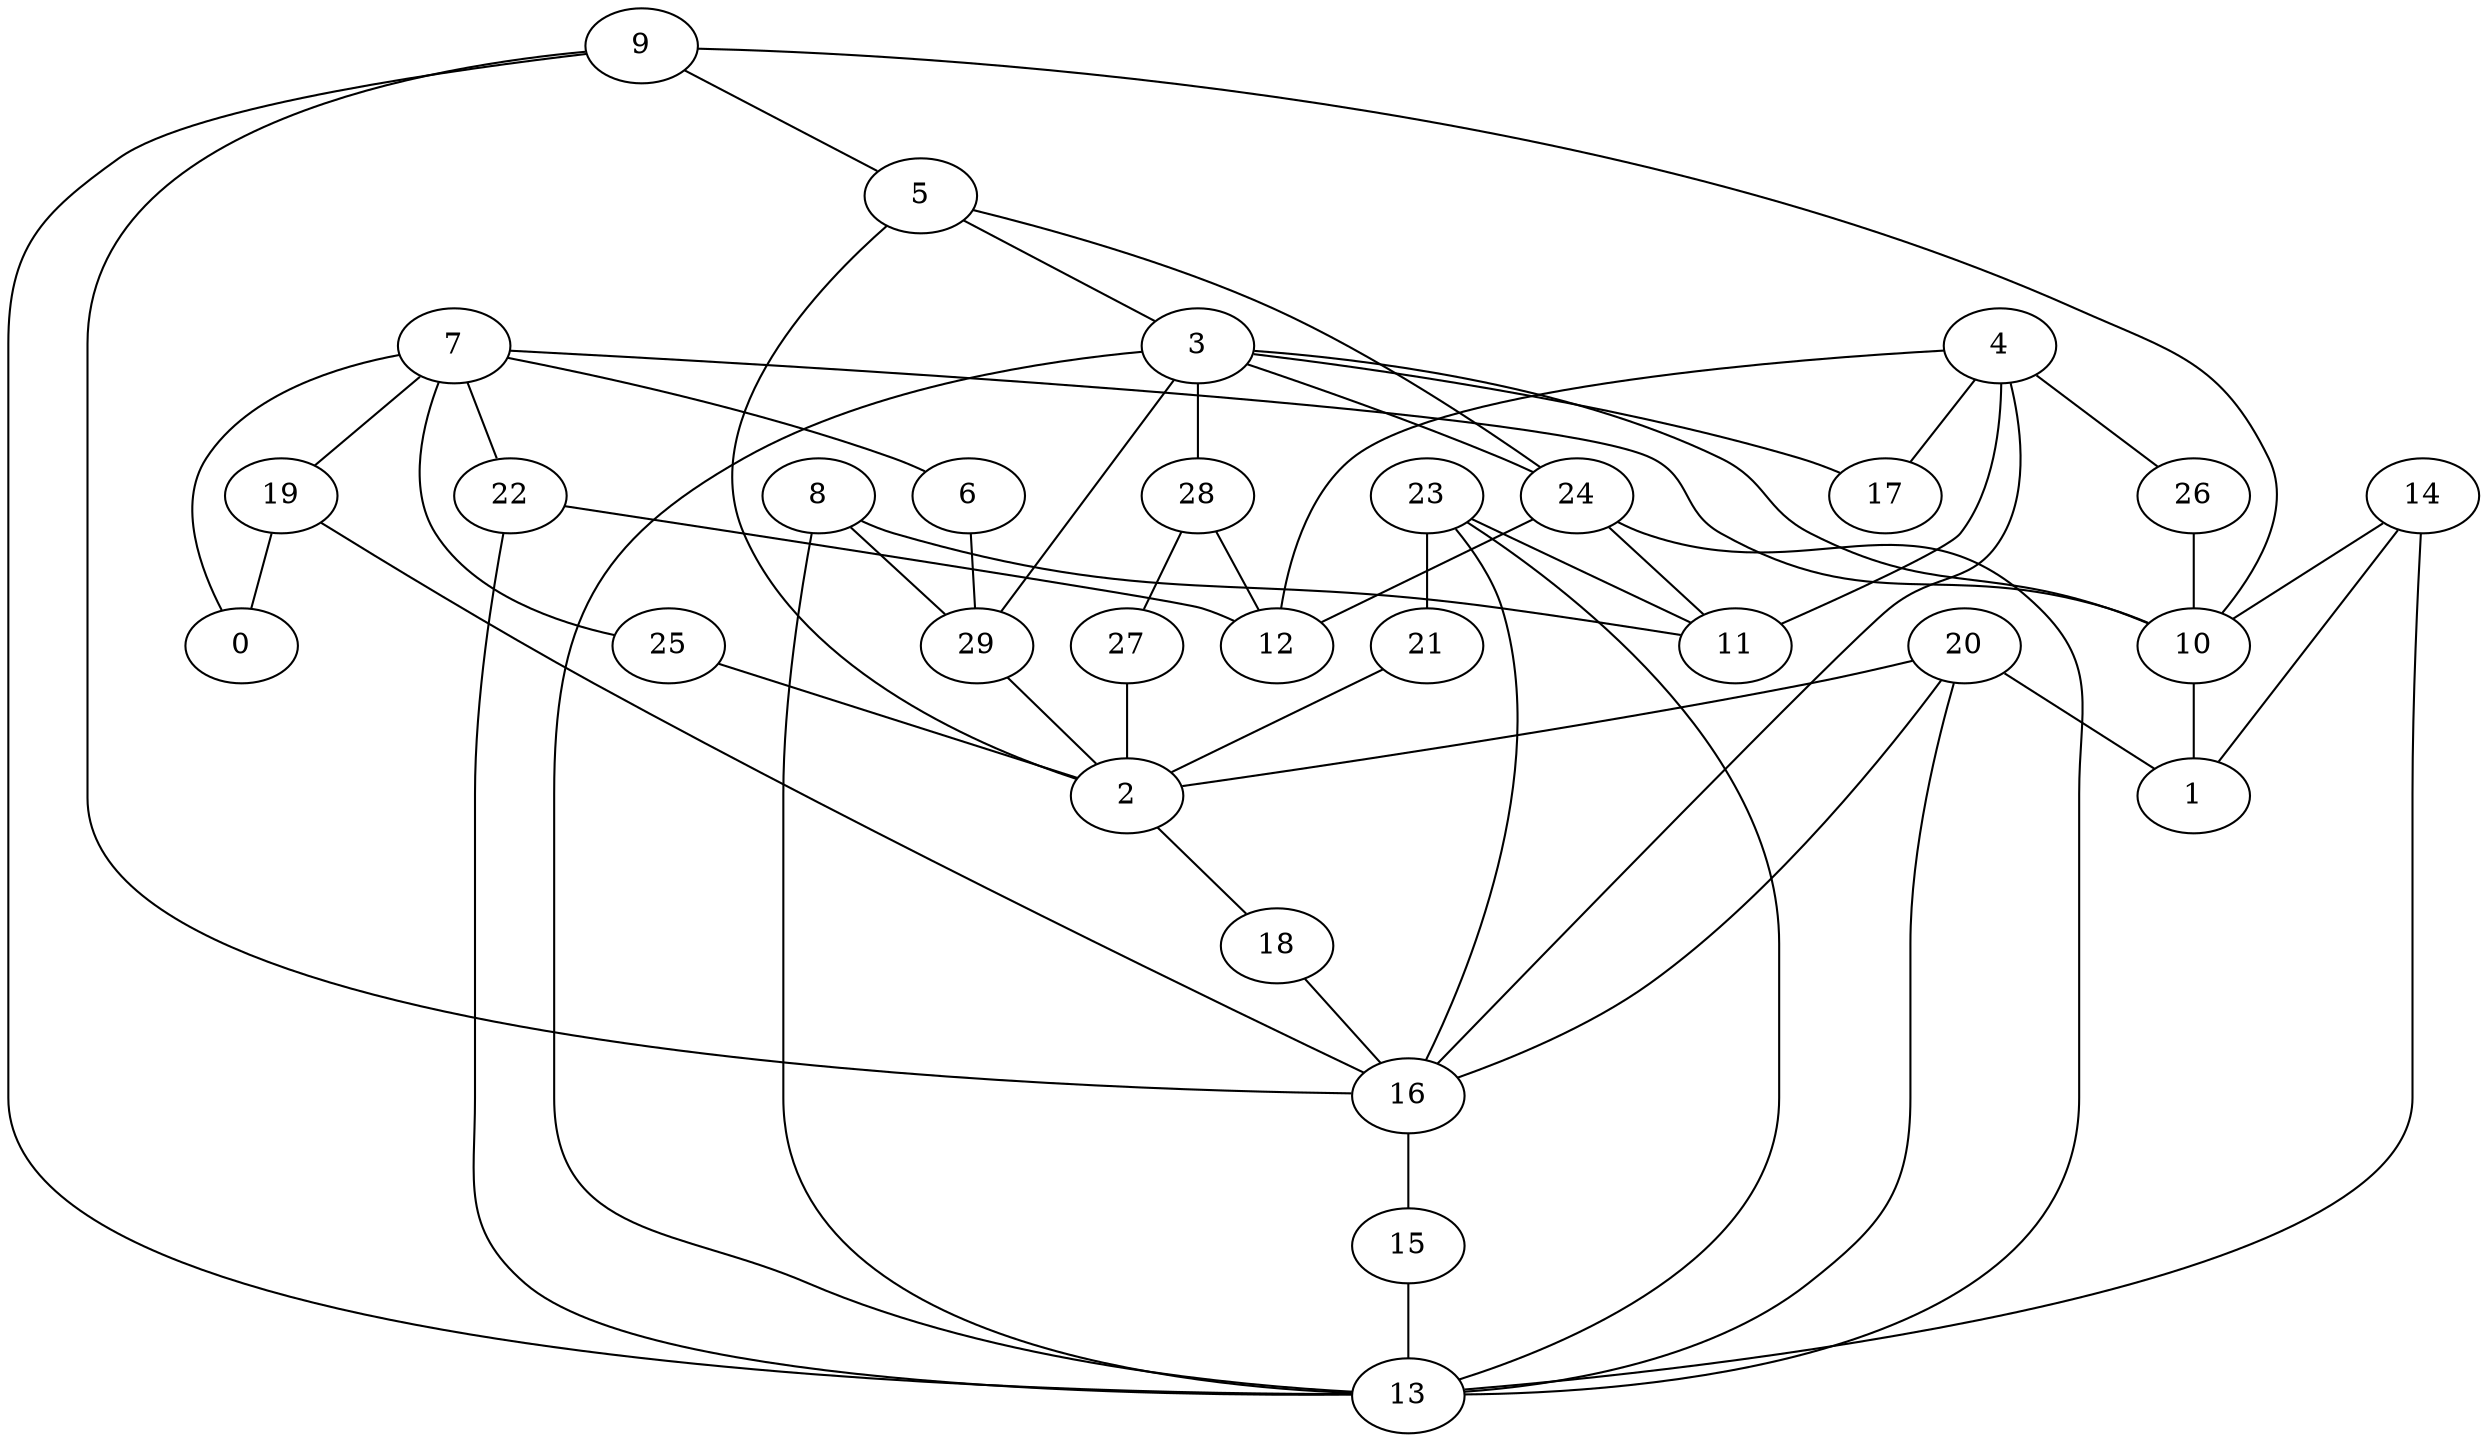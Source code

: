 digraph GG_graph {

subgraph G_graph {
edge [color = black]
"16" -> "15" [dir = none]
"27" -> "2" [dir = none]
"9" -> "10" [dir = none]
"9" -> "5" [dir = none]
"9" -> "13" [dir = none]
"9" -> "16" [dir = none]
"22" -> "12" [dir = none]
"22" -> "13" [dir = none]
"10" -> "1" [dir = none]
"7" -> "25" [dir = none]
"7" -> "19" [dir = none]
"7" -> "6" [dir = none]
"7" -> "0" [dir = none]
"7" -> "10" [dir = none]
"7" -> "22" [dir = none]
"28" -> "27" [dir = none]
"28" -> "12" [dir = none]
"25" -> "2" [dir = none]
"2" -> "18" [dir = none]
"19" -> "16" [dir = none]
"19" -> "0" [dir = none]
"3" -> "24" [dir = none]
"3" -> "13" [dir = none]
"3" -> "10" [dir = none]
"3" -> "29" [dir = none]
"3" -> "17" [dir = none]
"3" -> "28" [dir = none]
"6" -> "29" [dir = none]
"26" -> "10" [dir = none]
"14" -> "10" [dir = none]
"14" -> "13" [dir = none]
"14" -> "1" [dir = none]
"4" -> "16" [dir = none]
"4" -> "11" [dir = none]
"4" -> "17" [dir = none]
"4" -> "26" [dir = none]
"4" -> "12" [dir = none]
"18" -> "16" [dir = none]
"24" -> "11" [dir = none]
"24" -> "12" [dir = none]
"24" -> "13" [dir = none]
"5" -> "2" [dir = none]
"5" -> "3" [dir = none]
"5" -> "24" [dir = none]
"15" -> "13" [dir = none]
"29" -> "2" [dir = none]
"20" -> "16" [dir = none]
"20" -> "1" [dir = none]
"20" -> "2" [dir = none]
"20" -> "13" [dir = none]
"23" -> "16" [dir = none]
"23" -> "13" [dir = none]
"23" -> "11" [dir = none]
"23" -> "21" [dir = none]
"21" -> "2" [dir = none]
"8" -> "13" [dir = none]
"8" -> "11" [dir = none]
"8" -> "29" [dir = none]
}

}
